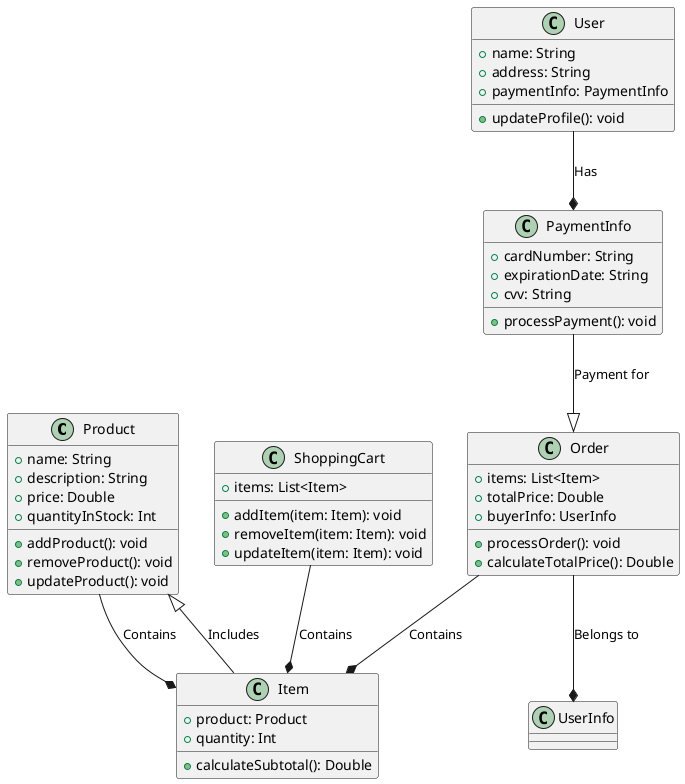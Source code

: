 @startuml
class Product {
  +name: String
  +description: String
  +price: Double
  +quantityInStock: Int

  +addProduct(): void
  +removeProduct(): void
  +updateProduct(): void
}

class ShoppingCart {
  +items: List<Item>

  +addItem(item: Item): void
  +removeItem(item: Item): void
  +updateItem(item: Item): void
}

class Order {
  +items: List<Item>
  +totalPrice: Double
  +buyerInfo: UserInfo

  +processOrder(): void
  +calculateTotalPrice(): Double
}

class User {
  +name: String
  +address: String
  +paymentInfo: PaymentInfo

  +updateProfile(): void
}

class PaymentInfo {
  +cardNumber: String
  +expirationDate: String
  +cvv: String

  +processPayment(): void
}

class Item {
  +product: Product
  +quantity: Int

  +calculateSubtotal(): Double
}

Product --* Item: Contains
ShoppingCart --* Item: Contains
Order --* Item: Contains
Order --* UserInfo: Belongs to
User --* PaymentInfo: Has
Item --|> Product: Includes
PaymentInfo --|> Order: Payment for
@enduml